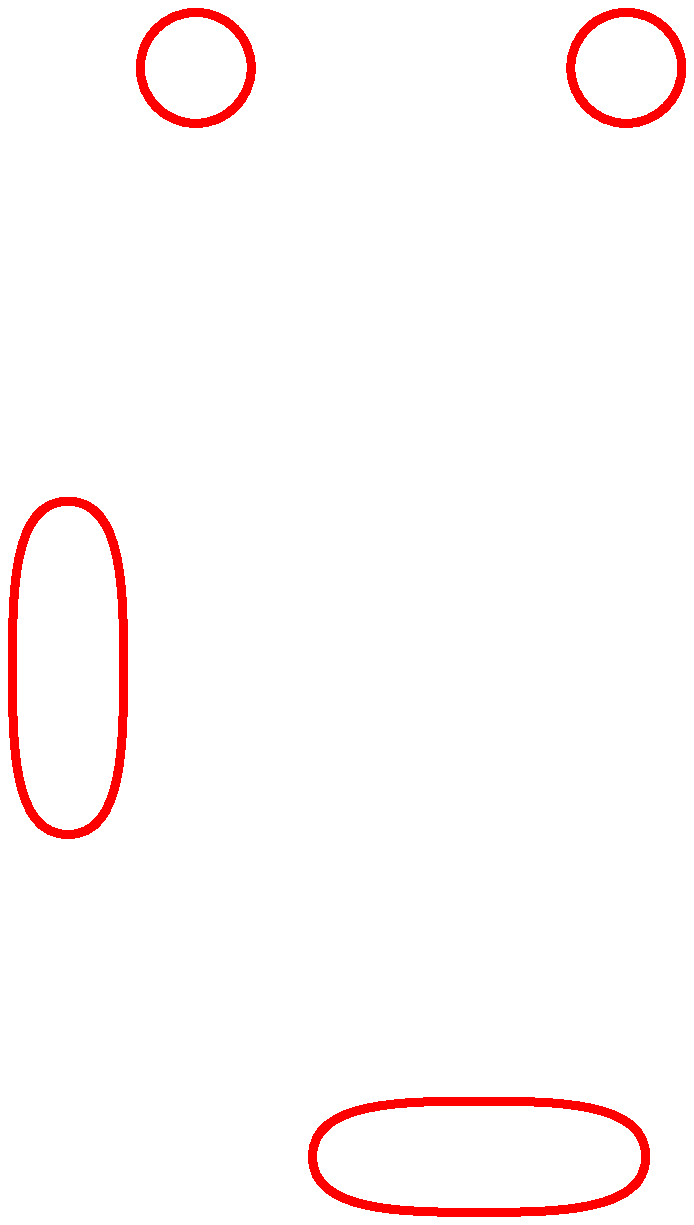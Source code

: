 input boxes;

circlesize=20bp;


beginfig(0);
externalfigure "./anno-error-1.png" xscaled 373bp yscaled 908bp;



circleit.a();
circleit.b();
circleit.c();
circleit.d();

a.c=(109bp, 562bp);
a.dx = a.dy = circlesize;

b.c=(264bp, 562bp);
b.dx = b.dy = circlesize;

c.c=(63bp, 346bp);
c.dx = c.dy/3 = circlesize;


d.c=(211bp, 170bp);
d.dx/3 = d.dy = circlesize;

pickup pencircle scaled 3pt
draw bpath(a) withcolor red;
draw bpath(b) withcolor red;
draw bpath(c) withcolor red;
draw bpath(d) withcolor red;

endfig;


beginfig(1);
externalfigure "./anno-error-2.png" xscaled 373bp yscaled 908bp;


circleit.a();
circleit.b();
circleit.c();
circleit.d();
circleit.e();

a.c=(180bp, 512bp);
a.dx = a.dy = 2circlesize;

b.c=(58bp, 326bp);
1.5b.dx = 0.7b.dy = circlesize;

c.c=(140bp, 856bp);
2c.dx = c.dy = circlesize;


d.c=(117bp, 510bp);
2d.dx = 0.5d.dy = circlesize;

e.c=(0bp,0bp);
e.dx = 0.5e.dy = circlesize;

pickup pencircle scaled 3pt
draw bpath(a) withcolor red;
draw bpath(b) withcolor red;
draw bpath(c) withcolor red;
draw bpath(d) withcolor red;
draw bpath(e) rotated 45 shifted (268bp, 329bp) withcolor red;

endfig;



beginfig(2);
externalfigure "./anno-error-3.png" xscaled 373bp yscaled 908bp;


circleit.a();
circleit.b();
circleit.c();
circleit.d();

a.c=(158bp, 550bp);
a.dx = a.dy = circlesize;

b.c=(210bp, 550bp);
b.dx = b.dy = circlesize;

pickup pencircle scaled 3pt
draw bpath(a) withcolor red;
draw bpath(b) withcolor red;

endfig;

end;